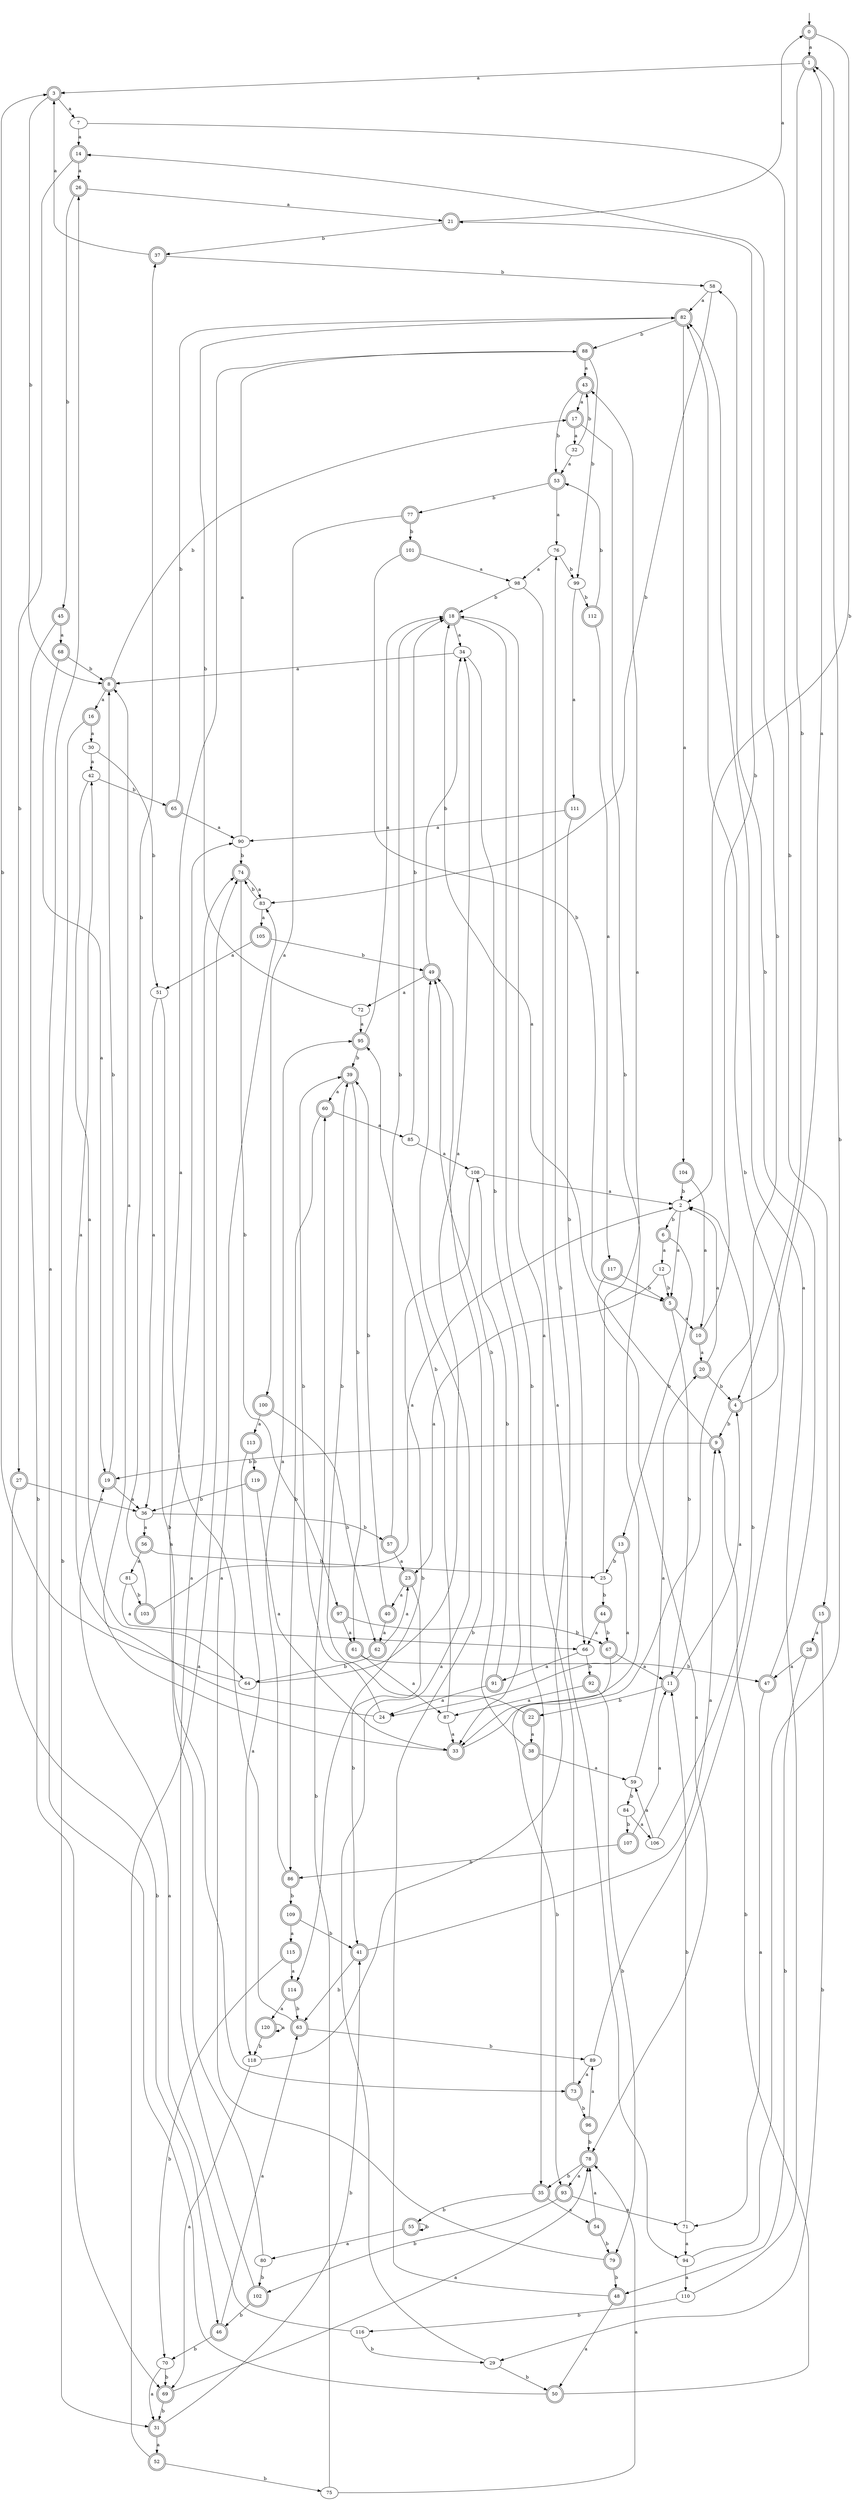 digraph RandomDFA {
  __start0 [label="", shape=none];
  __start0 -> 0 [label=""];
  0 [shape=circle] [shape=doublecircle]
  0 -> 1 [label="a"]
  0 -> 2 [label="b"]
  1 [shape=doublecircle]
  1 -> 3 [label="a"]
  1 -> 4 [label="b"]
  2
  2 -> 5 [label="a"]
  2 -> 6 [label="b"]
  3 [shape=doublecircle]
  3 -> 7 [label="a"]
  3 -> 8 [label="b"]
  4 [shape=doublecircle]
  4 -> 1 [label="a"]
  4 -> 9 [label="b"]
  5 [shape=doublecircle]
  5 -> 10 [label="a"]
  5 -> 11 [label="b"]
  6 [shape=doublecircle]
  6 -> 12 [label="a"]
  6 -> 13 [label="b"]
  7
  7 -> 14 [label="a"]
  7 -> 15 [label="b"]
  8 [shape=doublecircle]
  8 -> 16 [label="a"]
  8 -> 17 [label="b"]
  9 [shape=doublecircle]
  9 -> 18 [label="a"]
  9 -> 19 [label="b"]
  10 [shape=doublecircle]
  10 -> 20 [label="a"]
  10 -> 21 [label="b"]
  11 [shape=doublecircle]
  11 -> 4 [label="a"]
  11 -> 22 [label="b"]
  12
  12 -> 23 [label="a"]
  12 -> 5 [label="b"]
  13 [shape=doublecircle]
  13 -> 24 [label="a"]
  13 -> 25 [label="b"]
  14 [shape=doublecircle]
  14 -> 26 [label="a"]
  14 -> 27 [label="b"]
  15 [shape=doublecircle]
  15 -> 28 [label="a"]
  15 -> 29 [label="b"]
  16 [shape=doublecircle]
  16 -> 30 [label="a"]
  16 -> 31 [label="b"]
  17 [shape=doublecircle]
  17 -> 32 [label="a"]
  17 -> 33 [label="b"]
  18 [shape=doublecircle]
  18 -> 34 [label="a"]
  18 -> 35 [label="b"]
  19 [shape=doublecircle]
  19 -> 36 [label="a"]
  19 -> 8 [label="b"]
  20 [shape=doublecircle]
  20 -> 2 [label="a"]
  20 -> 4 [label="b"]
  21 [shape=doublecircle]
  21 -> 0 [label="a"]
  21 -> 37 [label="b"]
  22 [shape=doublecircle]
  22 -> 38 [label="a"]
  22 -> 39 [label="b"]
  23 [shape=doublecircle]
  23 -> 40 [label="a"]
  23 -> 41 [label="b"]
  24
  24 -> 42 [label="a"]
  24 -> 39 [label="b"]
  25
  25 -> 43 [label="a"]
  25 -> 44 [label="b"]
  26 [shape=doublecircle]
  26 -> 21 [label="a"]
  26 -> 45 [label="b"]
  27 [shape=doublecircle]
  27 -> 36 [label="a"]
  27 -> 46 [label="b"]
  28 [shape=doublecircle]
  28 -> 47 [label="a"]
  28 -> 48 [label="b"]
  29
  29 -> 49 [label="a"]
  29 -> 50 [label="b"]
  30
  30 -> 42 [label="a"]
  30 -> 51 [label="b"]
  31 [shape=doublecircle]
  31 -> 52 [label="a"]
  31 -> 41 [label="b"]
  32
  32 -> 53 [label="a"]
  32 -> 43 [label="b"]
  33 [shape=doublecircle]
  33 -> 8 [label="a"]
  33 -> 14 [label="b"]
  34
  34 -> 8 [label="a"]
  34 -> 33 [label="b"]
  35 [shape=doublecircle]
  35 -> 54 [label="a"]
  35 -> 55 [label="b"]
  36
  36 -> 56 [label="a"]
  36 -> 57 [label="b"]
  37 [shape=doublecircle]
  37 -> 3 [label="a"]
  37 -> 58 [label="b"]
  38 [shape=doublecircle]
  38 -> 59 [label="a"]
  38 -> 49 [label="b"]
  39 [shape=doublecircle]
  39 -> 60 [label="a"]
  39 -> 61 [label="b"]
  40 [shape=doublecircle]
  40 -> 62 [label="a"]
  40 -> 39 [label="b"]
  41 [shape=doublecircle]
  41 -> 9 [label="a"]
  41 -> 63 [label="b"]
  42
  42 -> 64 [label="a"]
  42 -> 65 [label="b"]
  43 [shape=doublecircle]
  43 -> 17 [label="a"]
  43 -> 53 [label="b"]
  44 [shape=doublecircle]
  44 -> 66 [label="a"]
  44 -> 67 [label="b"]
  45 [shape=doublecircle]
  45 -> 68 [label="a"]
  45 -> 69 [label="b"]
  46 [shape=doublecircle]
  46 -> 63 [label="a"]
  46 -> 70 [label="b"]
  47 [shape=doublecircle]
  47 -> 71 [label="a"]
  47 -> 58 [label="b"]
  48 [shape=doublecircle]
  48 -> 50 [label="a"]
  48 -> 49 [label="b"]
  49 [shape=doublecircle]
  49 -> 72 [label="a"]
  49 -> 34 [label="b"]
  50 [shape=doublecircle]
  50 -> 26 [label="a"]
  50 -> 9 [label="b"]
  51
  51 -> 36 [label="a"]
  51 -> 73 [label="b"]
  52 [shape=doublecircle]
  52 -> 74 [label="a"]
  52 -> 75 [label="b"]
  53 [shape=doublecircle]
  53 -> 76 [label="a"]
  53 -> 77 [label="b"]
  54 [shape=doublecircle]
  54 -> 78 [label="a"]
  54 -> 79 [label="b"]
  55 [shape=doublecircle]
  55 -> 80 [label="a"]
  55 -> 55 [label="b"]
  56 [shape=doublecircle]
  56 -> 81 [label="a"]
  56 -> 25 [label="b"]
  57 [shape=doublecircle]
  57 -> 23 [label="a"]
  57 -> 18 [label="b"]
  58
  58 -> 82 [label="a"]
  58 -> 83 [label="b"]
  59
  59 -> 20 [label="a"]
  59 -> 84 [label="b"]
  60 [shape=doublecircle]
  60 -> 85 [label="a"]
  60 -> 86 [label="b"]
  61 [shape=doublecircle]
  61 -> 87 [label="a"]
  61 -> 47 [label="b"]
  62 [shape=doublecircle]
  62 -> 23 [label="a"]
  62 -> 64 [label="b"]
  63 [shape=doublecircle]
  63 -> 88 [label="a"]
  63 -> 89 [label="b"]
  64
  64 -> 34 [label="a"]
  64 -> 3 [label="b"]
  65 [shape=doublecircle]
  65 -> 90 [label="a"]
  65 -> 82 [label="b"]
  66
  66 -> 91 [label="a"]
  66 -> 92 [label="b"]
  67 [shape=doublecircle]
  67 -> 11 [label="a"]
  67 -> 93 [label="b"]
  68 [shape=doublecircle]
  68 -> 19 [label="a"]
  68 -> 8 [label="b"]
  69 [shape=doublecircle]
  69 -> 78 [label="a"]
  69 -> 31 [label="b"]
  70
  70 -> 31 [label="a"]
  70 -> 69 [label="b"]
  71
  71 -> 94 [label="a"]
  71 -> 11 [label="b"]
  72
  72 -> 95 [label="a"]
  72 -> 82 [label="b"]
  73 [shape=doublecircle]
  73 -> 18 [label="a"]
  73 -> 96 [label="b"]
  74 [shape=doublecircle]
  74 -> 83 [label="a"]
  74 -> 97 [label="b"]
  75
  75 -> 78 [label="a"]
  75 -> 60 [label="b"]
  76
  76 -> 98 [label="a"]
  76 -> 99 [label="b"]
  77 [shape=doublecircle]
  77 -> 100 [label="a"]
  77 -> 101 [label="b"]
  78 [shape=doublecircle]
  78 -> 93 [label="a"]
  78 -> 35 [label="b"]
  79 [shape=doublecircle]
  79 -> 83 [label="a"]
  79 -> 48 [label="b"]
  80
  80 -> 90 [label="a"]
  80 -> 102 [label="b"]
  81
  81 -> 66 [label="a"]
  81 -> 103 [label="b"]
  82 [shape=doublecircle]
  82 -> 104 [label="a"]
  82 -> 88 [label="b"]
  83
  83 -> 105 [label="a"]
  83 -> 74 [label="b"]
  84
  84 -> 106 [label="a"]
  84 -> 107 [label="b"]
  85
  85 -> 108 [label="a"]
  85 -> 18 [label="b"]
  86 [shape=doublecircle]
  86 -> 95 [label="a"]
  86 -> 109 [label="b"]
  87
  87 -> 33 [label="a"]
  87 -> 95 [label="b"]
  88 [shape=doublecircle]
  88 -> 43 [label="a"]
  88 -> 99 [label="b"]
  89
  89 -> 73 [label="a"]
  89 -> 82 [label="b"]
  90
  90 -> 88 [label="a"]
  90 -> 74 [label="b"]
  91 [shape=doublecircle]
  91 -> 24 [label="a"]
  91 -> 108 [label="b"]
  92 [shape=doublecircle]
  92 -> 87 [label="a"]
  92 -> 79 [label="b"]
  93 [shape=doublecircle]
  93 -> 71 [label="a"]
  93 -> 102 [label="b"]
  94
  94 -> 110 [label="a"]
  94 -> 1 [label="b"]
  95 [shape=doublecircle]
  95 -> 18 [label="a"]
  95 -> 39 [label="b"]
  96 [shape=doublecircle]
  96 -> 89 [label="a"]
  96 -> 78 [label="b"]
  97 [shape=doublecircle]
  97 -> 61 [label="a"]
  97 -> 67 [label="b"]
  98
  98 -> 94 [label="a"]
  98 -> 18 [label="b"]
  99
  99 -> 111 [label="a"]
  99 -> 112 [label="b"]
  100 [shape=doublecircle]
  100 -> 113 [label="a"]
  100 -> 62 [label="b"]
  101 [shape=doublecircle]
  101 -> 98 [label="a"]
  101 -> 5 [label="b"]
  102 [shape=doublecircle]
  102 -> 74 [label="a"]
  102 -> 46 [label="b"]
  103 [shape=doublecircle]
  103 -> 2 [label="a"]
  103 -> 37 [label="b"]
  104 [shape=doublecircle]
  104 -> 10 [label="a"]
  104 -> 2 [label="b"]
  105 [shape=doublecircle]
  105 -> 51 [label="a"]
  105 -> 49 [label="b"]
  106
  106 -> 59 [label="a"]
  106 -> 2 [label="b"]
  107 [shape=doublecircle]
  107 -> 11 [label="a"]
  107 -> 86 [label="b"]
  108
  108 -> 2 [label="a"]
  108 -> 114 [label="b"]
  109 [shape=doublecircle]
  109 -> 115 [label="a"]
  109 -> 41 [label="b"]
  110
  110 -> 82 [label="a"]
  110 -> 116 [label="b"]
  111 [shape=doublecircle]
  111 -> 90 [label="a"]
  111 -> 66 [label="b"]
  112 [shape=doublecircle]
  112 -> 117 [label="a"]
  112 -> 53 [label="b"]
  113 [shape=doublecircle]
  113 -> 118 [label="a"]
  113 -> 119 [label="b"]
  114 [shape=doublecircle]
  114 -> 120 [label="a"]
  114 -> 63 [label="b"]
  115 [shape=doublecircle]
  115 -> 114 [label="a"]
  115 -> 70 [label="b"]
  116
  116 -> 19 [label="a"]
  116 -> 29 [label="b"]
  117 [shape=doublecircle]
  117 -> 78 [label="a"]
  117 -> 5 [label="b"]
  118
  118 -> 69 [label="a"]
  118 -> 76 [label="b"]
  119 [shape=doublecircle]
  119 -> 33 [label="a"]
  119 -> 36 [label="b"]
  120 [shape=doublecircle]
  120 -> 120 [label="a"]
  120 -> 118 [label="b"]
}

